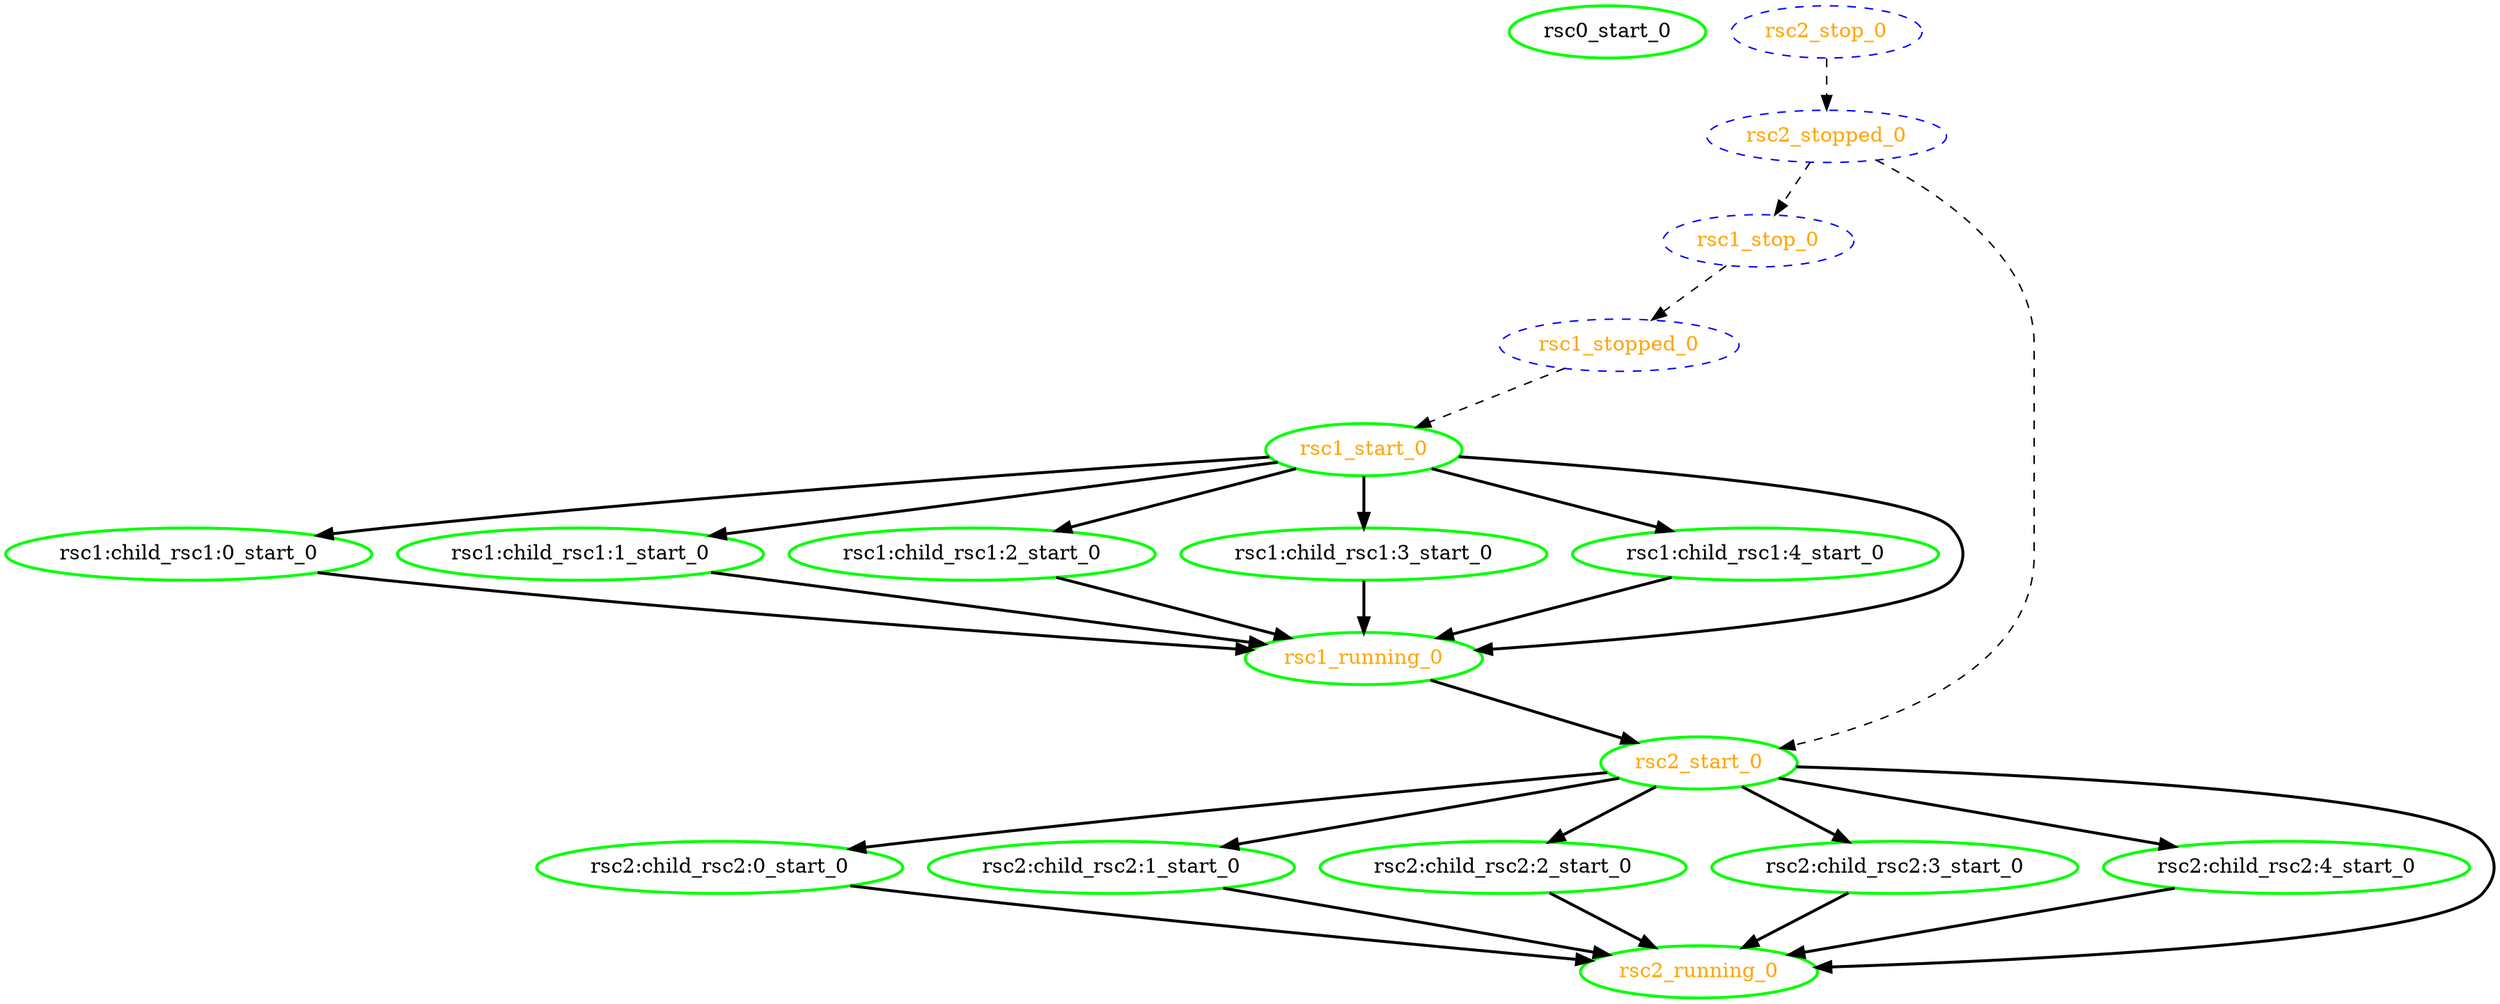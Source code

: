 digraph "g" {
	size = "30,30"
"rsc0_start_0" [ tooltip="node1" style=bold color="green" fontcolor="black" ]
"rsc1:child_rsc1:0_start_0" [ tooltip="node2" style=bold color="green" fontcolor="black" ]
"rsc1:child_rsc1:1_start_0" [ tooltip="node3" style=bold color="green" fontcolor="black" ]
"rsc1:child_rsc1:2_start_0" [ tooltip="node1" style=bold color="green" fontcolor="black" ]
"rsc1:child_rsc1:3_start_0" [ tooltip="node2" style=bold color="green" fontcolor="black" ]
"rsc1:child_rsc1:4_start_0" [ tooltip="node3" style=bold color="green" fontcolor="black" ]
"rsc1_start_0" [ tooltip="" style=bold color="green" fontcolor="orange" ]
"rsc1_running_0" [ tooltip="" style=bold color="green" fontcolor="orange" ]
"rsc1_stop_0" [ style="dashed" color="blue" fontcolor="orange" ]
"rsc1_stopped_0" [ style="dashed" color="blue" fontcolor="orange" ]
"rsc2:child_rsc2:0_start_0" [ tooltip="node2" style=bold color="green" fontcolor="black" ]
"rsc2:child_rsc2:1_start_0" [ tooltip="node3" style=bold color="green" fontcolor="black" ]
"rsc2:child_rsc2:2_start_0" [ tooltip="node1" style=bold color="green" fontcolor="black" ]
"rsc2:child_rsc2:3_start_0" [ tooltip="node2" style=bold color="green" fontcolor="black" ]
"rsc2:child_rsc2:4_start_0" [ tooltip="node3" style=bold color="green" fontcolor="black" ]
"rsc2_start_0" [ tooltip="" style=bold color="green" fontcolor="orange" ]
"rsc2_running_0" [ tooltip="" style=bold color="green" fontcolor="orange" ]
"rsc2_stop_0" [ style="dashed" color="blue" fontcolor="orange" ]
"rsc2_stopped_0" [ style="dashed" color="blue" fontcolor="orange" ]
"rsc1_start_0" -> "rsc1:child_rsc1:0_start_0" [ style = bold]
"rsc1_start_0" -> "rsc1:child_rsc1:1_start_0" [ style = bold]
"rsc1_start_0" -> "rsc1:child_rsc1:2_start_0" [ style = bold]
"rsc1_start_0" -> "rsc1:child_rsc1:3_start_0" [ style = bold]
"rsc1_start_0" -> "rsc1:child_rsc1:4_start_0" [ style = bold]
"rsc1_stopped_0" -> "rsc1_start_0" [ style = dashed]
"rsc1:child_rsc1:0_start_0" -> "rsc1_running_0" [ style = bold]
"rsc1:child_rsc1:1_start_0" -> "rsc1_running_0" [ style = bold]
"rsc1:child_rsc1:2_start_0" -> "rsc1_running_0" [ style = bold]
"rsc1:child_rsc1:3_start_0" -> "rsc1_running_0" [ style = bold]
"rsc1:child_rsc1:4_start_0" -> "rsc1_running_0" [ style = bold]
"rsc1_start_0" -> "rsc1_running_0" [ style = bold]
"rsc2_stopped_0" -> "rsc1_stop_0" [ style = dashed]
"rsc1_stop_0" -> "rsc1_stopped_0" [ style = dashed]
"rsc2_start_0" -> "rsc2:child_rsc2:0_start_0" [ style = bold]
"rsc2_start_0" -> "rsc2:child_rsc2:1_start_0" [ style = bold]
"rsc2_start_0" -> "rsc2:child_rsc2:2_start_0" [ style = bold]
"rsc2_start_0" -> "rsc2:child_rsc2:3_start_0" [ style = bold]
"rsc2_start_0" -> "rsc2:child_rsc2:4_start_0" [ style = bold]
"rsc1_running_0" -> "rsc2_start_0" [ style = bold]
"rsc2_stopped_0" -> "rsc2_start_0" [ style = dashed]
"rsc2:child_rsc2:0_start_0" -> "rsc2_running_0" [ style = bold]
"rsc2:child_rsc2:1_start_0" -> "rsc2_running_0" [ style = bold]
"rsc2:child_rsc2:2_start_0" -> "rsc2_running_0" [ style = bold]
"rsc2:child_rsc2:3_start_0" -> "rsc2_running_0" [ style = bold]
"rsc2:child_rsc2:4_start_0" -> "rsc2_running_0" [ style = bold]
"rsc2_start_0" -> "rsc2_running_0" [ style = bold]
"rsc2_stop_0" -> "rsc2_stopped_0" [ style = dashed]
}
